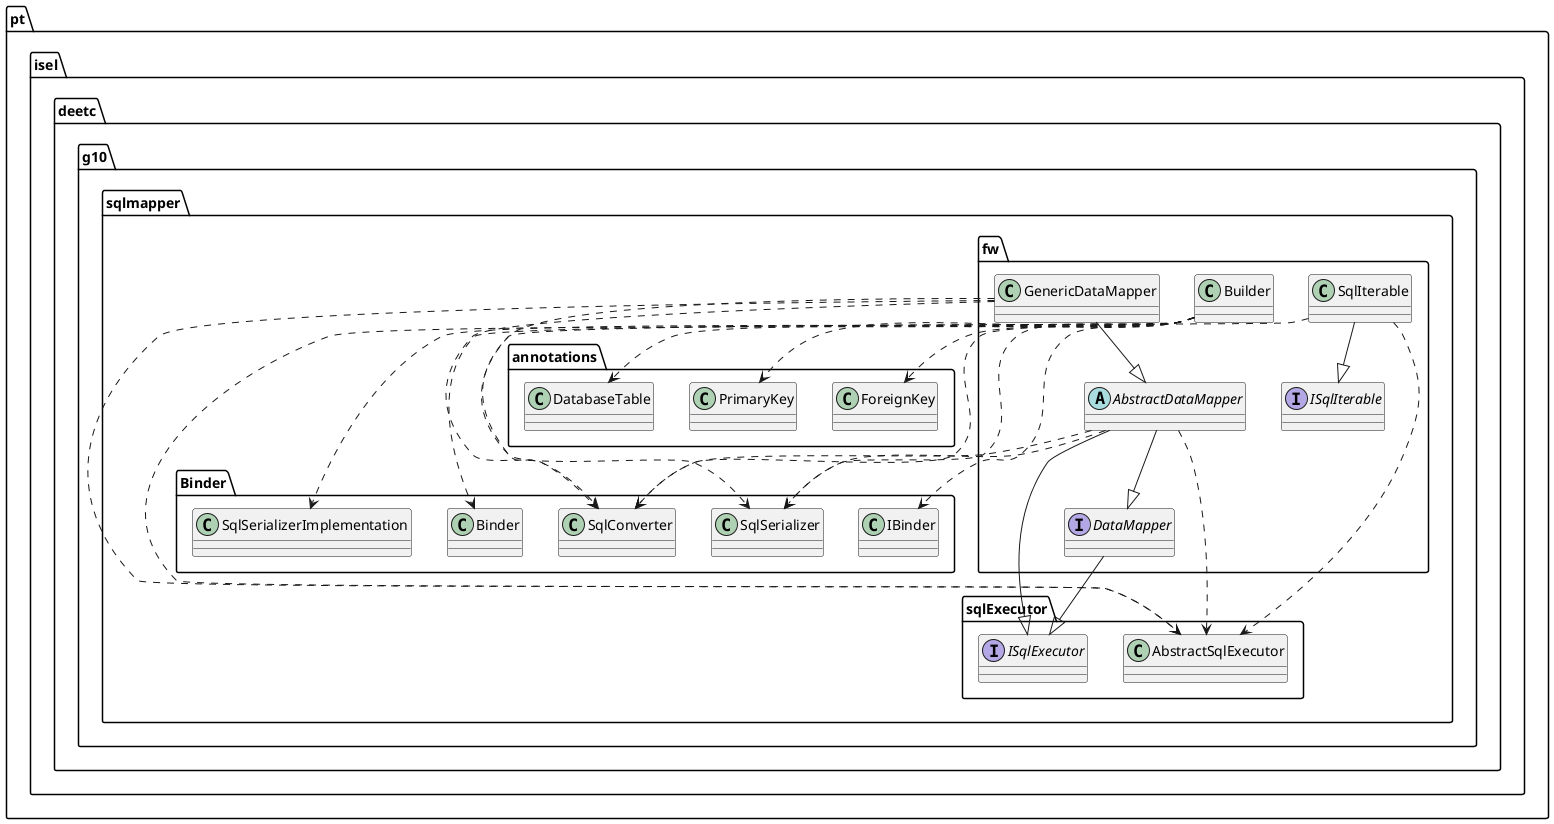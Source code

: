 @startuml
abstract class pt.isel.deetc.g10.sqlmapper.fw.AbstractDataMapper

class pt.isel.deetc.g10.sqlmapper.Binder.Binder
class pt.isel.deetc.g10.sqlmapper.Binder.IBinder
class pt.isel.deetc.g10.sqlmapper.Binder.SqlConverter
class pt.isel.deetc.g10.sqlmapper.Binder.SqlSerializer
class pt.isel.deetc.g10.sqlmapper.Binder.SqlSerializerImplementation
class pt.isel.deetc.g10.sqlmapper.fw.Builder
class pt.isel.deetc.g10.sqlmapper.fw.GenericDataMapper
class pt.isel.deetc.g10.sqlmapper.fw.SqlIterable
class pt.isel.deetc.g10.sqlmapper.sqlExecutor.AbstractSqlExecutor
interface pt.isel.deetc.g10.sqlmapper.fw.DataMapper
interface pt.isel.deetc.g10.sqlmapper.fw.ISqlIterable
interface pt.isel.deetc.g10.sqlmapper.sqlExecutor.ISqlExecutor
pt.isel.deetc.g10.sqlmapper.fw.AbstractDataMapper ..> pt.isel.deetc.g10.sqlmapper.Binder.SqlConverter
pt.isel.deetc.g10.sqlmapper.fw.AbstractDataMapper ..> pt.isel.deetc.g10.sqlmapper.Binder.SqlSerializer
pt.isel.deetc.g10.sqlmapper.fw.AbstractDataMapper ..> pt.isel.deetc.g10.sqlmapper.sqlExecutor.AbstractSqlExecutor
pt.isel.deetc.g10.sqlmapper.fw.AbstractDataMapper --|> pt.isel.deetc.g10.sqlmapper.fw.DataMapper
pt.isel.deetc.g10.sqlmapper.fw.AbstractDataMapper --|> pt.isel.deetc.g10.sqlmapper.sqlExecutor.ISqlExecutor
pt.isel.deetc.g10.sqlmapper.fw.Builder ..> pt.isel.deetc.g10.sqlmapper.Binder.Binder
pt.isel.deetc.g10.sqlmapper.fw.Builder ..> pt.isel.deetc.g10.sqlmapper.Binder.IBinder
pt.isel.deetc.g10.sqlmapper.fw.Builder ..> pt.isel.deetc.g10.sqlmapper.Binder.SqlConverter
pt.isel.deetc.g10.sqlmapper.fw.Builder ..> pt.isel.deetc.g10.sqlmapper.Binder.SqlSerializer
pt.isel.deetc.g10.sqlmapper.fw.Builder ..> pt.isel.deetc.g10.sqlmapper.Binder.SqlSerializerImplementation
pt.isel.deetc.g10.sqlmapper.fw.Builder ..> pt.isel.deetc.g10.sqlmapper.annotations.DatabaseTable
pt.isel.deetc.g10.sqlmapper.fw.Builder ..> pt.isel.deetc.g10.sqlmapper.annotations.ForeignKey
pt.isel.deetc.g10.sqlmapper.fw.Builder ..> pt.isel.deetc.g10.sqlmapper.annotations.PrimaryKey
pt.isel.deetc.g10.sqlmapper.fw.Builder ..> pt.isel.deetc.g10.sqlmapper.sqlExecutor.AbstractSqlExecutor
pt.isel.deetc.g10.sqlmapper.fw.GenericDataMapper --|> pt.isel.deetc.g10.sqlmapper.fw.AbstractDataMapper
pt.isel.deetc.g10.sqlmapper.fw.GenericDataMapper ..> pt.isel.deetc.g10.sqlmapper.Binder.SqlConverter
pt.isel.deetc.g10.sqlmapper.fw.GenericDataMapper ..> pt.isel.deetc.g10.sqlmapper.Binder.SqlSerializer
pt.isel.deetc.g10.sqlmapper.fw.GenericDataMapper ..> pt.isel.deetc.g10.sqlmapper.sqlExecutor.AbstractSqlExecutor
pt.isel.deetc.g10.sqlmapper.fw.SqlIterable ..> pt.isel.deetc.g10.sqlmapper.Binder.SqlConverter
pt.isel.deetc.g10.sqlmapper.fw.SqlIterable ..> pt.isel.deetc.g10.sqlmapper.sqlExecutor.AbstractSqlExecutor
pt.isel.deetc.g10.sqlmapper.fw.SqlIterable --|> pt.isel.deetc.g10.sqlmapper.fw.ISqlIterable
pt.isel.deetc.g10.sqlmapper.fw.DataMapper --|> pt.isel.deetc.g10.sqlmapper.sqlExecutor.ISqlExecutor

@enduml